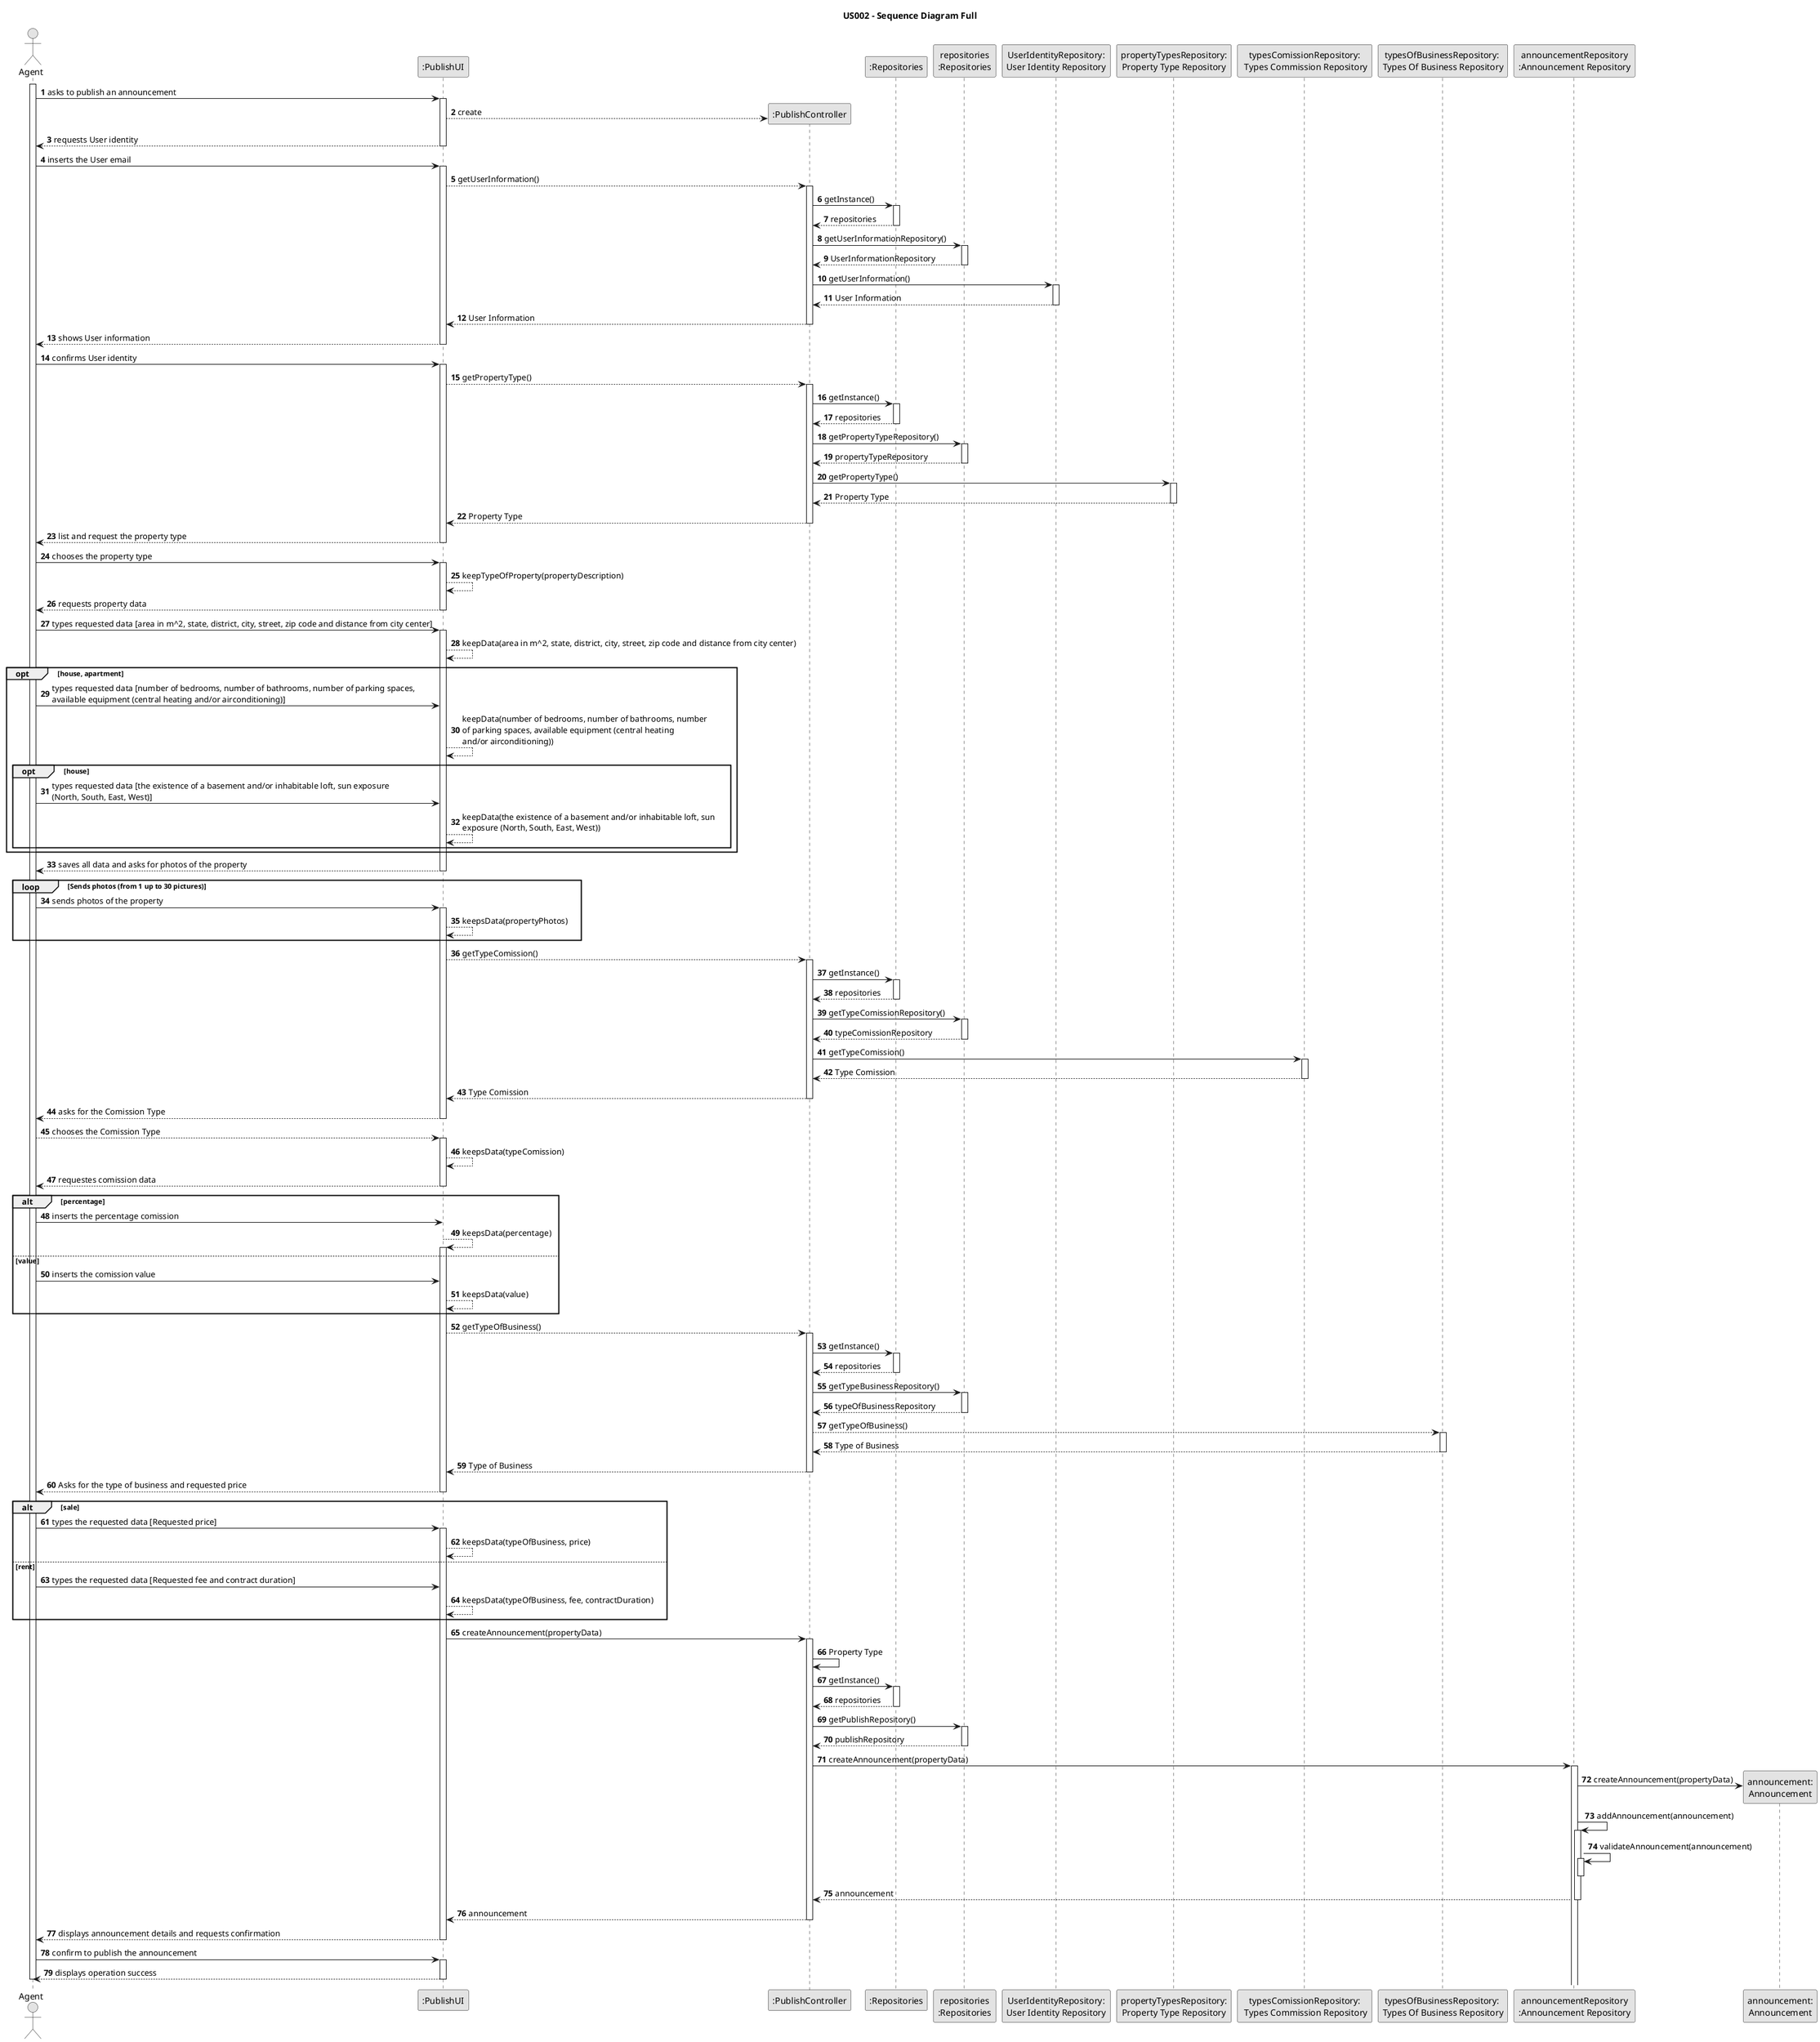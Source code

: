 @startuml
skinparam monochrome true
skinparam packageStyle rectangle
skinparam shadowing false

title US002 - Sequence Diagram Full

autonumber

'hide footbox
actor "Agent" as Agent
participant ":PublishUI" as UI
participant ":PublishController" as CTRL
participant ":Repositories" as Repository
participant "repositories\n:Repositories" as Repository2
participant "UserIdentityRepository:\nUser Identity Repository" as UserRepository
participant "propertyTypesRepository:\nProperty Type Repository" as PropertyTypeRepository
participant "typesComissionRepository:\n Types Commission Repository" as typesComissionRepository
participant "typesOfBusinessRepository: \nTypes Of Business Repository" as typesOfBusinessRepository
participant "announcementRepository\n:Announcement Repository" as announcementRepository
participant "announcement:\nAnnouncement" as announcement

activate Agent

        Agent -> UI : asks to publish an announcement

        activate UI

            UI --> CTRL** : create
            UI --> Agent : requests User identity
                    deactivate UI



    Agent -> UI : inserts the User email
    activate UI

            UI --> CTRL : getUserInformation()

                activate CTRL

                    CTRL -> Repository : getInstance()
                    activate Repository

                    Repository --> CTRL : repositories
                    deactivate Repository

                    CTRL -> Repository2 : getUserInformationRepository()
                    activate Repository2

                    Repository2 --> CTRL : UserInformationRepository
                    deactivate Repository2

                    CTRL -> UserRepository : getUserInformation()

                        activate UserRepository

                    UserRepository --> CTRL : User Information

                       deactivate UserRepository

            CTRL --> UI : User Information

                deactivate CTRL


            UI --> Agent : shows User information
        deactivate UI

    Agent -> UI : confirms User identity
        activate UI

         UI --> CTRL : getPropertyType()
         activate CTRL

        CTRL -> Repository : getInstance()
        activate Repository

        Repository --> CTRL : repositories
        deactivate Repository

        CTRL -> Repository2 : getPropertyTypeRepository()
        activate Repository2

        Repository2 --> CTRL : propertyTypeRepository
        deactivate Repository2


                CTRL -> PropertyTypeRepository : getPropertyType()
                activate PropertyTypeRepository

                PropertyTypeRepository --> CTRL : Property Type
                deactivate PropertyTypeRepository

            CTRL --> UI : Property Type
            deactivate CTRL

            UI --> Agent : list and request the property type
        deactivate UI

    Agent -> UI : chooses the property type
    activate UI

    UI --> UI : keepTypeOfProperty(propertyDescription)

        UI --> Agent : requests property data
    deactivate UI

    Agent -> UI : types requested data [area in m^2, state, district, city, street, zip code and distance from city center]
            activate UI

            UI -->UI : keepData(area in m^2, state, district, city, street, zip code and distance from city center)

        opt house, apartment

            Agent -> UI : types requested data [number of bedrooms, number of bathrooms, number of parking spaces, \navailable equipment (central heating and/or airconditioning)]

            UI --> UI : keepData(number of bedrooms, number of bathrooms, number \nof parking spaces, available equipment (central heating \nand/or airconditioning))

            opt house

                Agent -> UI : types requested data [the existence of a basement and/or inhabitable loft, sun exposure \n(North, South, East, West)]

                UI-->UI : keepData(the existence of a basement and/or inhabitable loft, sun \nexposure (North, South, East, West))
            end
        end

UI ---> Agent : saves all data and asks for photos of the property
        deactivate UI

    loop Sends photos (from 1 up to 30 pictures)

        Agent -> UI : sends photos of the property
        activate UI

            UI-->UI : keepsData(propertyPhotos)
        end

           UI --> CTRL : getTypeComission()
           activate CTRL

           CTRL -> Repository : getInstance()
           activate Repository

           Repository --> CTRL : repositories
           deactivate Repository

           CTRL -> Repository2 : getTypeComissionRepository()
           activate Repository2

           Repository2 --> CTRL : typeComissionRepository
           deactivate Repository2

                CTRL -> typesComissionRepository : getTypeComission()
                activate typesComissionRepository

                typesComissionRepository --> CTRL : Type Comission
                deactivate typesComissionRepository

           CTRL --> UI : Type Comission
           deactivate CTRL


        UI --> Agent: asks for the Comission Type
    deactivate UI

    Agent --> UI : chooses the Comission Type
    activate UI

    UI --> UI: keepsData(typeComission)

    UI --> Agent : requestes comission data
    deactivate UI

            alt percentage

                Agent -> UI : inserts the percentage comission

                UI --> UI : keepsData(percentage)
                    activate UI

                else value

                    Agent -> UI: inserts the comission value

                    UI --> UI : keepsData(value)

                end

                UI --> CTRL : getTypeOfBusiness()
                activate CTRL

                CTRL -> Repository : getInstance()
                activate Repository

                Repository --> CTRL : repositories
                deactivate Repository

                CTRL -> Repository2 : getTypeBusinessRepository()
                activate Repository2

                Repository2 --> CTRL : typeOfBusinessRepository
                deactivate Repository2

                CTRL --> typesOfBusinessRepository : getTypeOfBusiness()
                activate typesOfBusinessRepository

                typesOfBusinessRepository --> CTRL : Type of Business
                deactivate typesOfBusinessRepository

                CTRL --> UI : Type of Business
                deactivate CTRL

               UI-->Agent : Asks for the type of business and requested price
                deactivate UI

    alt sale

            Agent -> UI : types the requested data [Requested price]
                activate UI

                UI --> UI : keepsData(typeOfBusiness, price)

            else rent

                Agent -> UI : types the requested data [Requested fee and contract duration]

                UI --> UI : keepsData(typeOfBusiness, fee, contractDuration)

        end


        UI -> CTRL : createAnnouncement(propertyData)
                        activate CTRL

                        CTRL -> CTRL : Property Type

                                CTRL -> Repository : getInstance()
                                activate Repository

                                    Repository --> CTRL: repositories
                                deactivate Repository

                                CTRL -> Repository2 : getPublishRepository()
                                activate Repository2

                                    Repository2 --> CTRL : publishRepository
                                deactivate Repository2

                                CTRL -> announcementRepository : createAnnouncement(propertyData)
                                activate announcementRepository

                                       announcementRepository -> announcement** : createAnnouncement(propertyData)
                                       announcementRepository -> announcementRepository : addAnnouncement(announcement)

                                       activate announcementRepository
                                       announcementRepository -> announcementRepository : validateAnnouncement(announcement)
                                       activate announcementRepository
                                       deactivate announcementRepository

                                announcementRepository --> CTRL : announcement
                                deactivate announcementRepository

            CTRL --> UI : announcement
            deactivate CTRL

            UI --> Agent : displays announcement details and requests confirmation
            deactivate UI

    Agent -> UI : confirm to publish the announcement
            activate UI

            UI --> Agent : displays operation success
            deactivate UI
deactivate Agent

@enduml